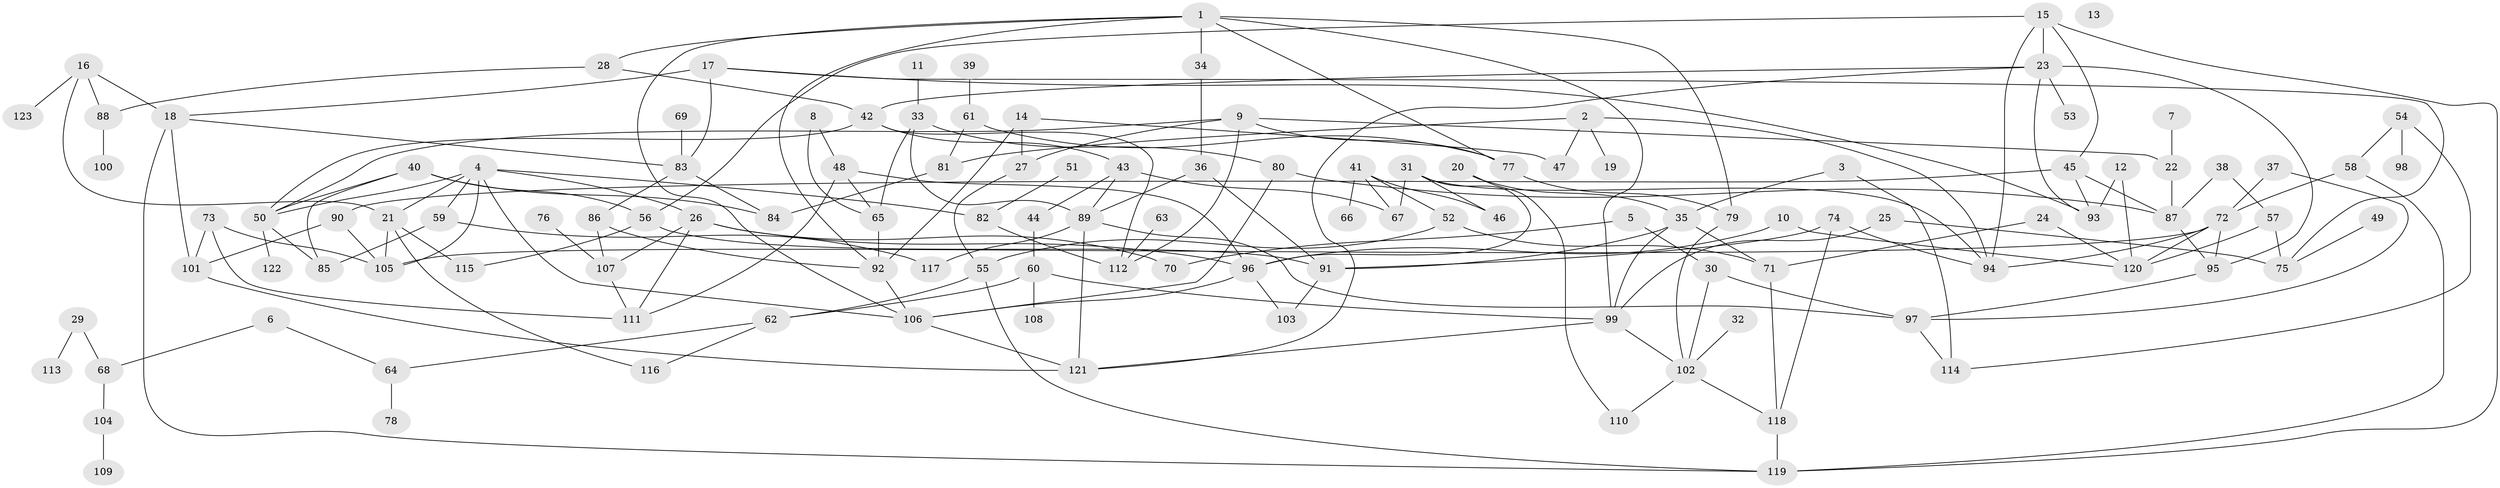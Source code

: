 // coarse degree distribution, {3: 0.2653061224489796, 7: 0.10204081632653061, 2: 0.12244897959183673, 4: 0.16326530612244897, 6: 0.10204081632653061, 8: 0.10204081632653061, 5: 0.061224489795918366, 1: 0.061224489795918366, 10: 0.02040816326530612}
// Generated by graph-tools (version 1.1) at 2025/35/03/04/25 23:35:58]
// undirected, 123 vertices, 197 edges
graph export_dot {
  node [color=gray90,style=filled];
  1;
  2;
  3;
  4;
  5;
  6;
  7;
  8;
  9;
  10;
  11;
  12;
  13;
  14;
  15;
  16;
  17;
  18;
  19;
  20;
  21;
  22;
  23;
  24;
  25;
  26;
  27;
  28;
  29;
  30;
  31;
  32;
  33;
  34;
  35;
  36;
  37;
  38;
  39;
  40;
  41;
  42;
  43;
  44;
  45;
  46;
  47;
  48;
  49;
  50;
  51;
  52;
  53;
  54;
  55;
  56;
  57;
  58;
  59;
  60;
  61;
  62;
  63;
  64;
  65;
  66;
  67;
  68;
  69;
  70;
  71;
  72;
  73;
  74;
  75;
  76;
  77;
  78;
  79;
  80;
  81;
  82;
  83;
  84;
  85;
  86;
  87;
  88;
  89;
  90;
  91;
  92;
  93;
  94;
  95;
  96;
  97;
  98;
  99;
  100;
  101;
  102;
  103;
  104;
  105;
  106;
  107;
  108;
  109;
  110;
  111;
  112;
  113;
  114;
  115;
  116;
  117;
  118;
  119;
  120;
  121;
  122;
  123;
  1 -- 28;
  1 -- 34;
  1 -- 77;
  1 -- 79;
  1 -- 92;
  1 -- 99;
  1 -- 106;
  2 -- 19;
  2 -- 47;
  2 -- 81;
  2 -- 94;
  3 -- 35;
  3 -- 114;
  4 -- 21;
  4 -- 26;
  4 -- 50;
  4 -- 59;
  4 -- 82;
  4 -- 105;
  4 -- 106;
  5 -- 30;
  5 -- 70;
  6 -- 64;
  6 -- 68;
  7 -- 22;
  8 -- 48;
  8 -- 65;
  9 -- 22;
  9 -- 27;
  9 -- 50;
  9 -- 77;
  9 -- 112;
  10 -- 96;
  10 -- 120;
  11 -- 33;
  12 -- 93;
  12 -- 120;
  14 -- 27;
  14 -- 47;
  14 -- 92;
  15 -- 23;
  15 -- 45;
  15 -- 56;
  15 -- 94;
  15 -- 119;
  16 -- 18;
  16 -- 21;
  16 -- 88;
  16 -- 123;
  17 -- 18;
  17 -- 75;
  17 -- 83;
  17 -- 93;
  18 -- 83;
  18 -- 101;
  18 -- 119;
  20 -- 35;
  20 -- 110;
  21 -- 105;
  21 -- 115;
  21 -- 116;
  22 -- 87;
  23 -- 42;
  23 -- 53;
  23 -- 93;
  23 -- 95;
  23 -- 121;
  24 -- 71;
  24 -- 120;
  25 -- 75;
  25 -- 99;
  26 -- 70;
  26 -- 96;
  26 -- 107;
  26 -- 111;
  27 -- 55;
  28 -- 42;
  28 -- 88;
  29 -- 68;
  29 -- 113;
  30 -- 97;
  30 -- 102;
  31 -- 46;
  31 -- 67;
  31 -- 94;
  31 -- 96;
  32 -- 102;
  33 -- 65;
  33 -- 80;
  33 -- 89;
  34 -- 36;
  35 -- 71;
  35 -- 91;
  35 -- 99;
  36 -- 89;
  36 -- 91;
  37 -- 72;
  37 -- 97;
  38 -- 57;
  38 -- 87;
  39 -- 61;
  40 -- 50;
  40 -- 56;
  40 -- 84;
  40 -- 85;
  41 -- 46;
  41 -- 52;
  41 -- 66;
  41 -- 67;
  42 -- 43;
  42 -- 50;
  42 -- 112;
  43 -- 44;
  43 -- 67;
  43 -- 89;
  44 -- 60;
  45 -- 87;
  45 -- 90;
  45 -- 93;
  48 -- 65;
  48 -- 96;
  48 -- 111;
  49 -- 75;
  50 -- 85;
  50 -- 122;
  51 -- 82;
  52 -- 55;
  52 -- 71;
  54 -- 58;
  54 -- 98;
  54 -- 114;
  55 -- 62;
  55 -- 119;
  56 -- 91;
  56 -- 115;
  57 -- 75;
  57 -- 120;
  58 -- 72;
  58 -- 119;
  59 -- 85;
  59 -- 117;
  60 -- 62;
  60 -- 99;
  60 -- 108;
  61 -- 77;
  61 -- 81;
  62 -- 64;
  62 -- 116;
  63 -- 112;
  64 -- 78;
  65 -- 92;
  68 -- 104;
  69 -- 83;
  71 -- 118;
  72 -- 94;
  72 -- 95;
  72 -- 105;
  72 -- 120;
  73 -- 101;
  73 -- 105;
  73 -- 111;
  74 -- 91;
  74 -- 94;
  74 -- 118;
  76 -- 107;
  77 -- 79;
  79 -- 102;
  80 -- 87;
  80 -- 106;
  81 -- 84;
  82 -- 112;
  83 -- 84;
  83 -- 86;
  86 -- 92;
  86 -- 107;
  87 -- 95;
  88 -- 100;
  89 -- 97;
  89 -- 117;
  89 -- 121;
  90 -- 101;
  90 -- 105;
  91 -- 103;
  92 -- 106;
  95 -- 97;
  96 -- 103;
  96 -- 106;
  97 -- 114;
  99 -- 102;
  99 -- 121;
  101 -- 121;
  102 -- 110;
  102 -- 118;
  104 -- 109;
  106 -- 121;
  107 -- 111;
  118 -- 119;
}
